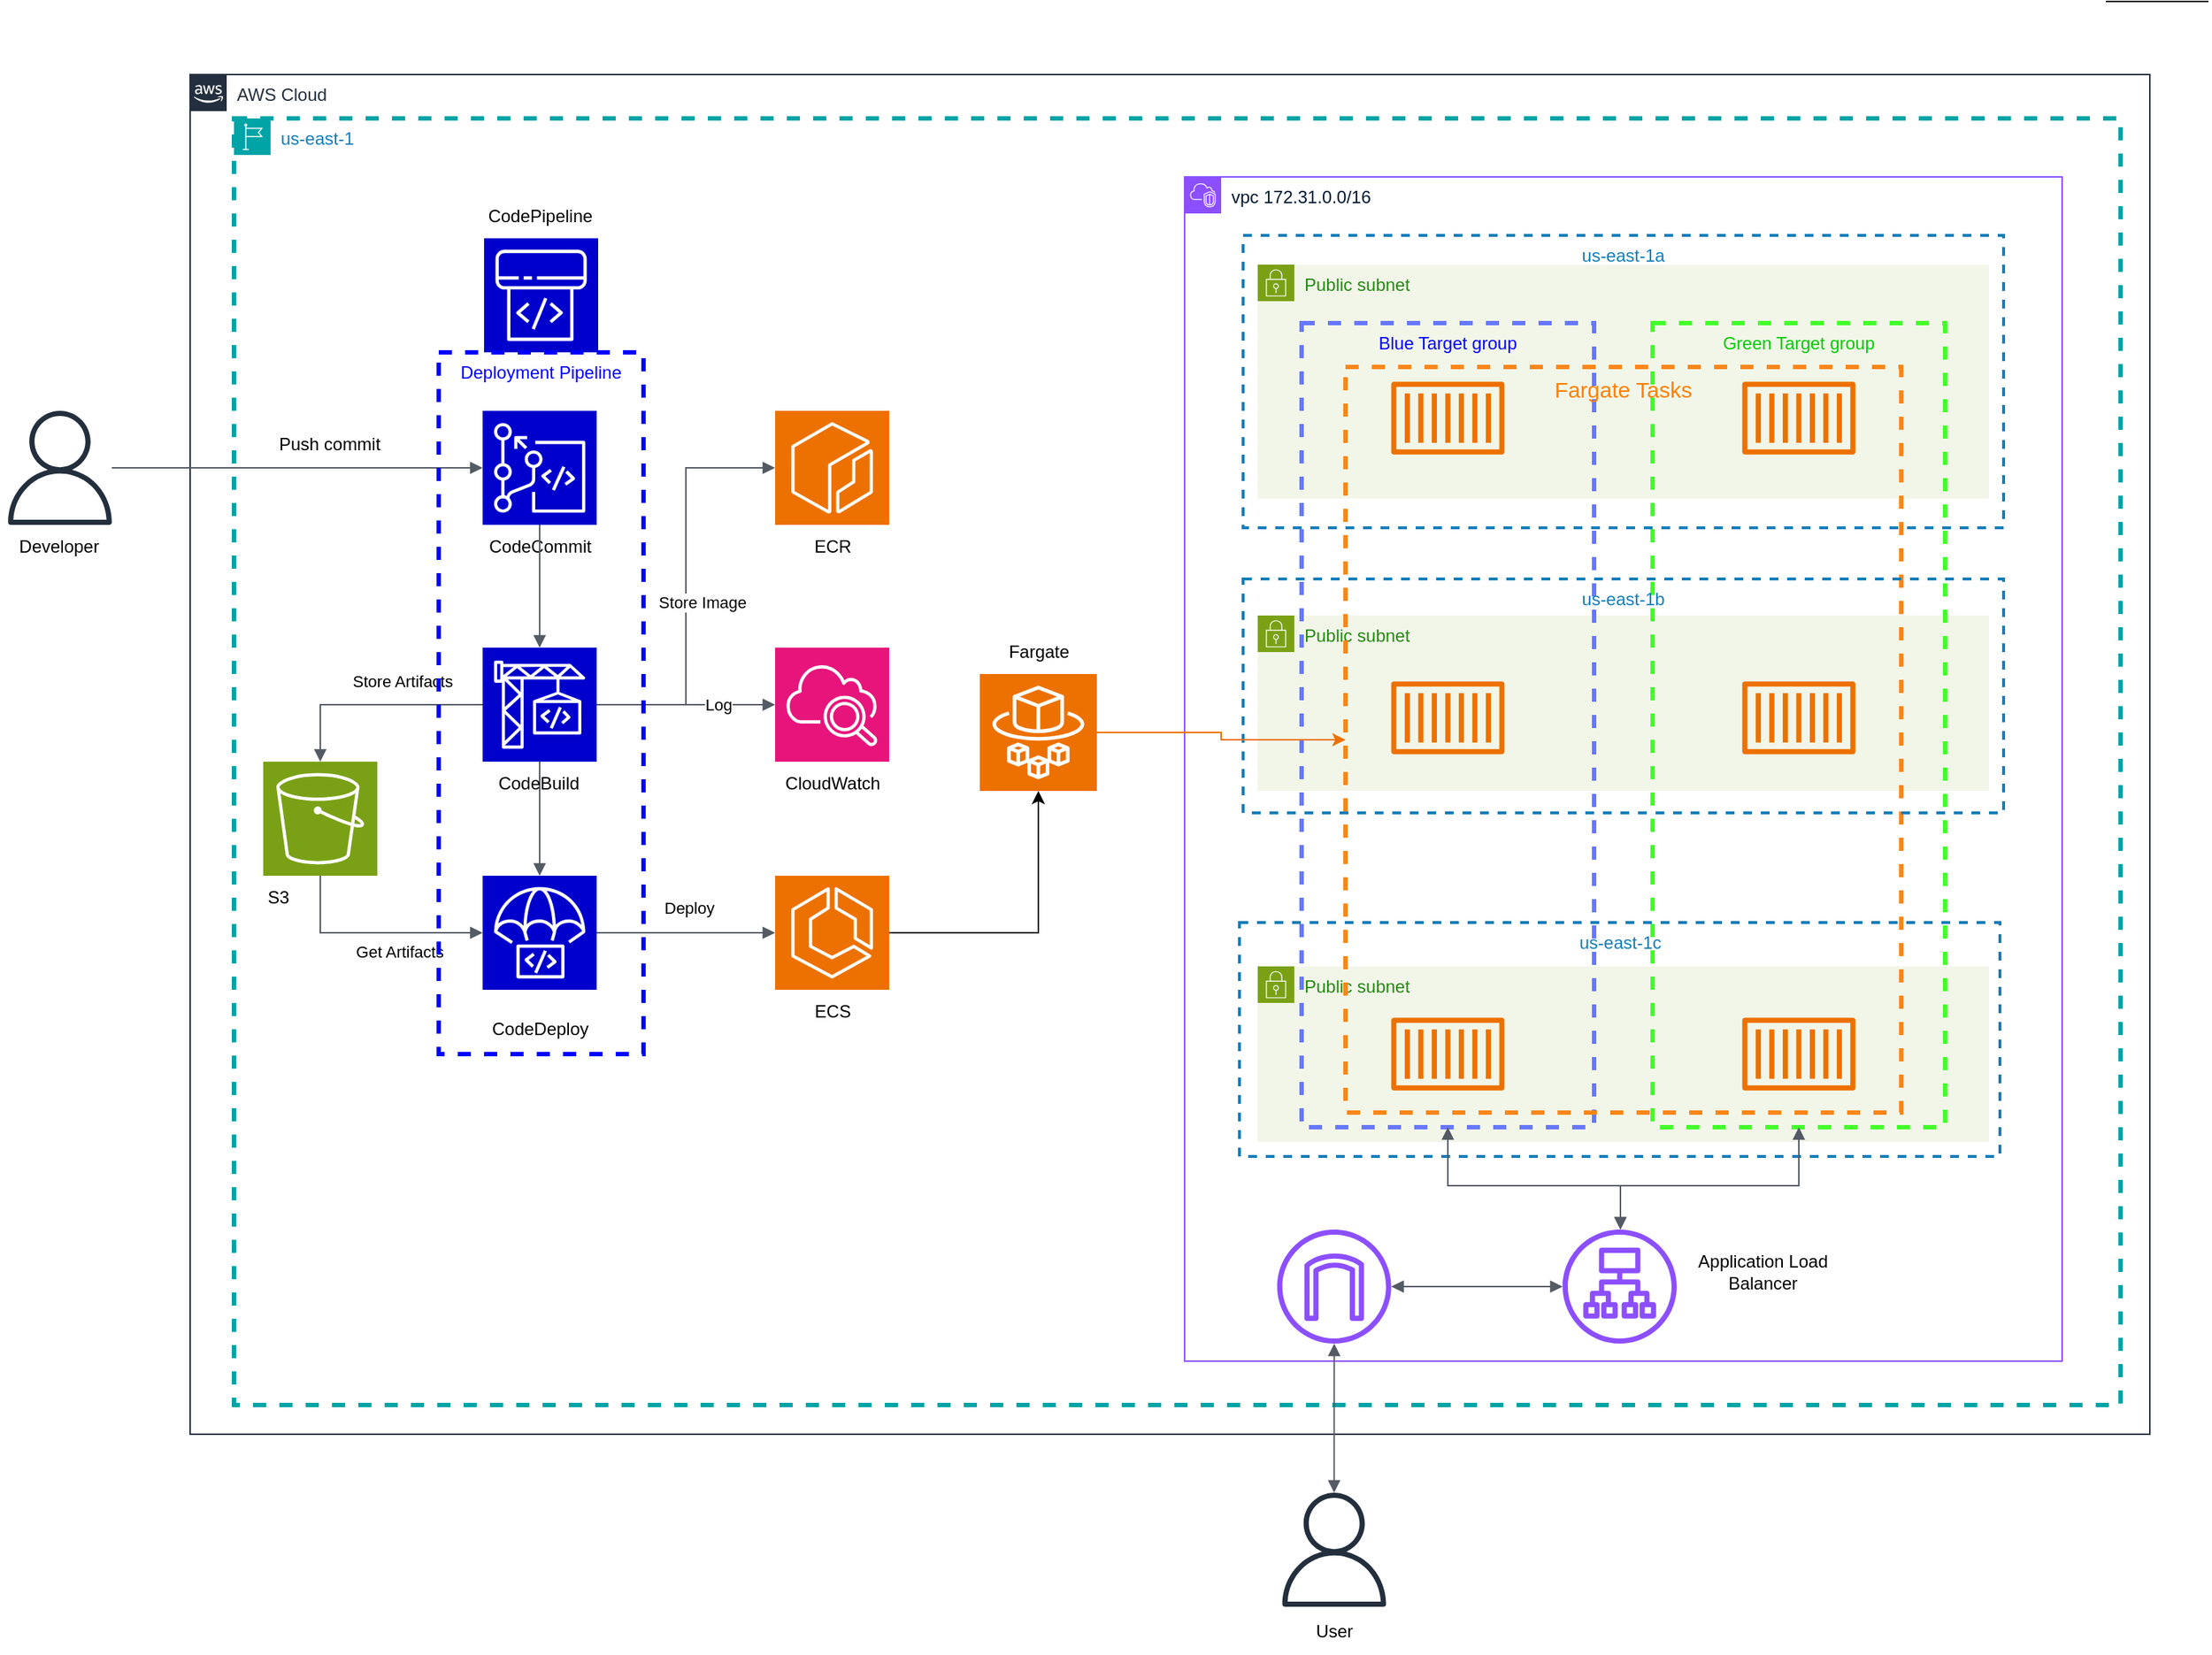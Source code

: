 <mxfile version="23.1.5" type="device">
  <diagram name="Page-1" id="e5MP3v1tcQqfkrlQCdR-">
    <mxGraphModel dx="1900" dy="-431" grid="1" gridSize="10" guides="1" tooltips="1" connect="1" arrows="1" fold="1" page="1" pageScale="1" pageWidth="850" pageHeight="1100" math="0" shadow="0">
      <root>
        <mxCell id="0" />
        <mxCell id="1" parent="0" />
        <mxCell id="_ywE8sGmRXG5GQr4Udn0-2" value="AWS Cloud" style="points=[[0,0],[0.25,0],[0.5,0],[0.75,0],[1,0],[1,0.25],[1,0.5],[1,0.75],[1,1],[0.75,1],[0.5,1],[0.25,1],[0,1],[0,0.75],[0,0.5],[0,0.25]];outlineConnect=0;gradientColor=none;html=1;whiteSpace=wrap;fontSize=12;fontStyle=0;container=0;pointerEvents=0;collapsible=0;recursiveResize=0;shape=mxgraph.aws4.group;grIcon=mxgraph.aws4.group_aws_cloud_alt;strokeColor=#232F3E;fillColor=none;verticalAlign=top;align=left;spacingLeft=30;fontColor=#232F3E;dashed=0;" parent="1" vertex="1">
          <mxGeometry x="100" y="1250" width="1340" height="930" as="geometry" />
        </mxCell>
        <mxCell id="_ywE8sGmRXG5GQr4Udn0-7" value="" style="sketch=0;outlineConnect=0;fontColor=#232F3E;gradientColor=none;fillColor=#232F3D;strokeColor=none;dashed=0;verticalLabelPosition=bottom;verticalAlign=top;align=center;html=1;fontSize=12;fontStyle=0;aspect=fixed;pointerEvents=1;shape=mxgraph.aws4.user;" parent="1" vertex="1">
          <mxGeometry x="843.29" y="2220" width="78" height="78" as="geometry" />
        </mxCell>
        <mxCell id="_ywE8sGmRXG5GQr4Udn0-28" value="" style="edgeStyle=orthogonalEdgeStyle;html=1;endArrow=block;elbow=vertical;startArrow=none;endFill=1;strokeColor=#545B64;rounded=0;entryX=0;entryY=0.5;entryDx=0;entryDy=0;entryPerimeter=0;" parent="1" source="_ywE8sGmRXG5GQr4Udn0-6" target="_ywE8sGmRXG5GQr4Udn0-10" edge="1">
          <mxGeometry width="100" relative="1" as="geometry">
            <mxPoint x="-40" y="1540" as="sourcePoint" />
            <mxPoint x="60" y="1540" as="targetPoint" />
          </mxGeometry>
        </mxCell>
        <mxCell id="_ywE8sGmRXG5GQr4Udn0-45" value="" style="group" parent="1" vertex="1" connectable="0">
          <mxGeometry x="-30" y="1480" width="80" height="108" as="geometry" />
        </mxCell>
        <mxCell id="_ywE8sGmRXG5GQr4Udn0-6" value="" style="sketch=0;outlineConnect=0;fontColor=#232F3E;gradientColor=none;fillColor=#232F3D;strokeColor=none;dashed=0;verticalLabelPosition=bottom;verticalAlign=top;align=center;html=1;fontSize=12;fontStyle=0;aspect=fixed;pointerEvents=1;shape=mxgraph.aws4.user;" parent="_ywE8sGmRXG5GQr4Udn0-45" vertex="1">
          <mxGeometry x="2" width="78" height="78" as="geometry" />
        </mxCell>
        <mxCell id="_ywE8sGmRXG5GQr4Udn0-18" value="Developer" style="text;html=1;align=center;verticalAlign=middle;resizable=0;points=[];autosize=1;strokeColor=none;fillColor=none;" parent="_ywE8sGmRXG5GQr4Udn0-45" vertex="1">
          <mxGeometry y="78" width="80" height="30" as="geometry" />
        </mxCell>
        <mxCell id="_ywE8sGmRXG5GQr4Udn0-53" value="User" style="text;html=1;align=center;verticalAlign=middle;resizable=0;points=[];autosize=1;strokeColor=none;fillColor=none;" parent="1" vertex="1">
          <mxGeometry x="857.29" y="2300" width="50" height="30" as="geometry" />
        </mxCell>
        <mxCell id="_ywE8sGmRXG5GQr4Udn0-3" value="us-east-1" style="points=[[0,0],[0.25,0],[0.5,0],[0.75,0],[1,0],[1,0.25],[1,0.5],[1,0.75],[1,1],[0.75,1],[0.5,1],[0.25,1],[0,1],[0,0.75],[0,0.5],[0,0.25]];outlineConnect=0;gradientColor=none;html=1;whiteSpace=wrap;fontSize=12;fontStyle=0;container=0;pointerEvents=0;collapsible=0;recursiveResize=0;shape=mxgraph.aws4.group;grIcon=mxgraph.aws4.group_region;strokeColor=#00A4A6;fillColor=none;verticalAlign=top;align=left;spacingLeft=30;fontColor=#147EBA;dashed=1;strokeWidth=3;" parent="1" vertex="1">
          <mxGeometry x="130" y="1280" width="1290" height="880" as="geometry" />
        </mxCell>
        <mxCell id="_ywE8sGmRXG5GQr4Udn0-8" value="" style="sketch=0;points=[[0,0,0],[0.25,0,0],[0.5,0,0],[0.75,0,0],[1,0,0],[0,1,0],[0.25,1,0],[0.5,1,0],[0.75,1,0],[1,1,0],[0,0.25,0],[0,0.5,0],[0,0.75,0],[1,0.25,0],[1,0.5,0],[1,0.75,0]];outlineConnect=0;fontColor=#232F3E;fillColor=#0000CC;strokeColor=#ffffff;dashed=0;verticalLabelPosition=bottom;verticalAlign=top;align=center;html=1;fontSize=12;fontStyle=0;aspect=fixed;shape=mxgraph.aws4.resourceIcon;resIcon=mxgraph.aws4.codebuild;" parent="1" vertex="1">
          <mxGeometry x="300" y="1642" width="78" height="78" as="geometry" />
        </mxCell>
        <mxCell id="_ywE8sGmRXG5GQr4Udn0-9" value="" style="sketch=0;points=[[0,0,0],[0.25,0,0],[0.5,0,0],[0.75,0,0],[1,0,0],[0,1,0],[0.25,1,0],[0.5,1,0],[0.75,1,0],[1,1,0],[0,0.25,0],[0,0.5,0],[0,0.75,0],[1,0.25,0],[1,0.5,0],[1,0.75,0]];outlineConnect=0;fontColor=#232F3E;fillColor=#0000CC;strokeColor=#ffffff;dashed=0;verticalLabelPosition=bottom;verticalAlign=top;align=center;html=1;fontSize=12;fontStyle=0;aspect=fixed;shape=mxgraph.aws4.resourceIcon;resIcon=mxgraph.aws4.codepipeline;" parent="1" vertex="1">
          <mxGeometry x="301" y="1362" width="78" height="78" as="geometry" />
        </mxCell>
        <mxCell id="_ywE8sGmRXG5GQr4Udn0-10" value="" style="sketch=0;points=[[0,0,0],[0.25,0,0],[0.5,0,0],[0.75,0,0],[1,0,0],[0,1,0],[0.25,1,0],[0.5,1,0],[0.75,1,0],[1,1,0],[0,0.25,0],[0,0.5,0],[0,0.75,0],[1,0.25,0],[1,0.5,0],[1,0.75,0]];outlineConnect=0;fontColor=#232F3E;fillColor=#0000CC;strokeColor=#ffffff;dashed=0;verticalLabelPosition=bottom;verticalAlign=top;align=center;html=1;fontSize=12;fontStyle=0;aspect=fixed;shape=mxgraph.aws4.resourceIcon;resIcon=mxgraph.aws4.codecommit;" parent="1" vertex="1">
          <mxGeometry x="300" y="1480" width="78" height="78" as="geometry" />
        </mxCell>
        <mxCell id="_ywE8sGmRXG5GQr4Udn0-11" value="" style="sketch=0;points=[[0,0,0],[0.25,0,0],[0.5,0,0],[0.75,0,0],[1,0,0],[0,1,0],[0.25,1,0],[0.5,1,0],[0.75,1,0],[1,1,0],[0,0.25,0],[0,0.5,0],[0,0.75,0],[1,0.25,0],[1,0.5,0],[1,0.75,0]];outlineConnect=0;fontColor=#232F3E;fillColor=#0000CC;strokeColor=#ffffff;dashed=0;verticalLabelPosition=bottom;verticalAlign=top;align=center;html=1;fontSize=12;fontStyle=0;aspect=fixed;shape=mxgraph.aws4.resourceIcon;resIcon=mxgraph.aws4.codedeploy;" parent="1" vertex="1">
          <mxGeometry x="300" y="1798" width="78" height="78" as="geometry" />
        </mxCell>
        <mxCell id="_ywE8sGmRXG5GQr4Udn0-13" value="" style="sketch=0;points=[[0,0,0],[0.25,0,0],[0.5,0,0],[0.75,0,0],[1,0,0],[0,1,0],[0.25,1,0],[0.5,1,0],[0.75,1,0],[1,1,0],[0,0.25,0],[0,0.5,0],[0,0.75,0],[1,0.25,0],[1,0.5,0],[1,0.75,0]];outlineConnect=0;fontColor=#232F3E;fillColor=#ED7100;strokeColor=#ffffff;dashed=0;verticalLabelPosition=bottom;verticalAlign=top;align=center;html=1;fontSize=12;fontStyle=0;aspect=fixed;shape=mxgraph.aws4.resourceIcon;resIcon=mxgraph.aws4.ecr;" parent="1" vertex="1">
          <mxGeometry x="500" y="1480" width="78" height="78" as="geometry" />
        </mxCell>
        <mxCell id="_ywE8sGmRXG5GQr4Udn0-14" value="" style="sketch=0;points=[[0,0,0],[0.25,0,0],[0.5,0,0],[0.75,0,0],[1,0,0],[0,1,0],[0.25,1,0],[0.5,1,0],[0.75,1,0],[1,1,0],[0,0.25,0],[0,0.5,0],[0,0.75,0],[1,0.25,0],[1,0.5,0],[1,0.75,0]];outlineConnect=0;fontColor=#232F3E;fillColor=#ED7100;strokeColor=#ffffff;dashed=0;verticalLabelPosition=bottom;verticalAlign=top;align=center;html=1;fontSize=12;fontStyle=0;aspect=fixed;shape=mxgraph.aws4.resourceIcon;resIcon=mxgraph.aws4.ecs;" parent="1" vertex="1">
          <mxGeometry x="500" y="1798" width="78" height="78" as="geometry" />
        </mxCell>
        <mxCell id="_ywE8sGmRXG5GQr4Udn0-16" value="" style="sketch=0;points=[[0,0,0],[0.25,0,0],[0.5,0,0],[0.75,0,0],[1,0,0],[0,1,0],[0.25,1,0],[0.5,1,0],[0.75,1,0],[1,1,0],[0,0.25,0],[0,0.5,0],[0,0.75,0],[1,0.25,0],[1,0.5,0],[1,0.75,0]];outlineConnect=0;fontColor=#232F3E;fillColor=#7AA116;strokeColor=#ffffff;dashed=0;verticalLabelPosition=bottom;verticalAlign=top;align=center;html=1;fontSize=12;fontStyle=0;aspect=fixed;shape=mxgraph.aws4.resourceIcon;resIcon=mxgraph.aws4.s3;" parent="1" vertex="1">
          <mxGeometry x="150" y="1720" width="78" height="78" as="geometry" />
        </mxCell>
        <mxCell id="_ywE8sGmRXG5GQr4Udn0-17" value="" style="sketch=0;points=[[0,0,0],[0.25,0,0],[0.5,0,0],[0.75,0,0],[1,0,0],[0,1,0],[0.25,1,0],[0.5,1,0],[0.75,1,0],[1,1,0],[0,0.25,0],[0,0.5,0],[0,0.75,0],[1,0.25,0],[1,0.5,0],[1,0.75,0]];points=[[0,0,0],[0.25,0,0],[0.5,0,0],[0.75,0,0],[1,0,0],[0,1,0],[0.25,1,0],[0.5,1,0],[0.75,1,0],[1,1,0],[0,0.25,0],[0,0.5,0],[0,0.75,0],[1,0.25,0],[1,0.5,0],[1,0.75,0]];outlineConnect=0;fontColor=#232F3E;fillColor=#E7157B;strokeColor=#ffffff;dashed=0;verticalLabelPosition=bottom;verticalAlign=top;align=center;html=1;fontSize=12;fontStyle=0;aspect=fixed;shape=mxgraph.aws4.resourceIcon;resIcon=mxgraph.aws4.cloudwatch_2;" parent="1" vertex="1">
          <mxGeometry x="500" y="1642" width="78" height="78" as="geometry" />
        </mxCell>
        <mxCell id="_ywE8sGmRXG5GQr4Udn0-19" value="CodeCommit" style="text;html=1;align=center;verticalAlign=middle;resizable=0;points=[];autosize=1;strokeColor=none;fillColor=none;" parent="1" vertex="1">
          <mxGeometry x="294" y="1558" width="90" height="30" as="geometry" />
        </mxCell>
        <mxCell id="_ywE8sGmRXG5GQr4Udn0-22" value="CodeDeploy" style="text;html=1;align=center;verticalAlign=middle;resizable=0;points=[];autosize=1;strokeColor=none;fillColor=none;" parent="1" vertex="1">
          <mxGeometry x="294" y="1888" width="90" height="30" as="geometry" />
        </mxCell>
        <mxCell id="_ywE8sGmRXG5GQr4Udn0-24" value="ECS" style="text;html=1;align=center;verticalAlign=middle;resizable=0;points=[];autosize=1;strokeColor=none;fillColor=none;" parent="1" vertex="1">
          <mxGeometry x="514" y="1876" width="50" height="30" as="geometry" />
        </mxCell>
        <mxCell id="_ywE8sGmRXG5GQr4Udn0-26" value="CloudWatch" style="text;html=1;align=center;verticalAlign=middle;resizable=0;points=[];autosize=1;strokeColor=none;fillColor=none;" parent="1" vertex="1">
          <mxGeometry x="494" y="1720" width="90" height="30" as="geometry" />
        </mxCell>
        <mxCell id="_ywE8sGmRXG5GQr4Udn0-25" value="ECR" style="text;html=1;align=center;verticalAlign=middle;resizable=0;points=[];autosize=1;strokeColor=none;fillColor=none;" parent="1" vertex="1">
          <mxGeometry x="514" y="1558" width="50" height="30" as="geometry" />
        </mxCell>
        <mxCell id="_ywE8sGmRXG5GQr4Udn0-27" value="" style="sketch=0;points=[[0,0,0],[0.25,0,0],[0.5,0,0],[0.75,0,0],[1,0,0],[0,1,0],[0.25,1,0],[0.5,1,0],[0.75,1,0],[1,1,0],[0,0.25,0],[0,0.5,0],[0,0.75,0],[1,0.25,0],[1,0.5,0],[1,0.75,0]];outlineConnect=0;fontColor=#232F3E;fillColor=#ED7100;strokeColor=#ffffff;dashed=0;verticalLabelPosition=bottom;verticalAlign=top;align=center;html=1;fontSize=12;fontStyle=0;aspect=fixed;shape=mxgraph.aws4.resourceIcon;resIcon=mxgraph.aws4.fargate;" parent="1" vertex="1">
          <mxGeometry x="640" y="1660" width="80" height="80" as="geometry" />
        </mxCell>
        <mxCell id="_ywE8sGmRXG5GQr4Udn0-20" value="CodePipeline" style="text;html=1;align=center;verticalAlign=middle;resizable=0;points=[];autosize=1;strokeColor=none;fillColor=none;" parent="1" vertex="1">
          <mxGeometry x="294" y="1332" width="90" height="30" as="geometry" />
        </mxCell>
        <mxCell id="_ywE8sGmRXG5GQr4Udn0-32" value="" style="edgeStyle=orthogonalEdgeStyle;html=1;endArrow=block;elbow=vertical;startArrow=none;endFill=1;strokeColor=#545B64;rounded=0;exitX=1;exitY=0.5;exitDx=0;exitDy=0;exitPerimeter=0;entryX=0;entryY=0.5;entryDx=0;entryDy=0;entryPerimeter=0;" parent="1" source="_ywE8sGmRXG5GQr4Udn0-8" target="_ywE8sGmRXG5GQr4Udn0-13" edge="1">
          <mxGeometry width="100" relative="1" as="geometry">
            <mxPoint x="410" y="1380" as="sourcePoint" />
            <mxPoint x="510" y="1380" as="targetPoint" />
          </mxGeometry>
        </mxCell>
        <mxCell id="_ywE8sGmRXG5GQr4Udn0-33" value="Store Image" style="edgeLabel;html=1;align=center;verticalAlign=middle;resizable=0;points=[];" parent="_ywE8sGmRXG5GQr4Udn0-32" vertex="1" connectable="0">
          <mxGeometry x="-0.067" y="3" relative="1" as="geometry">
            <mxPoint x="14" y="1" as="offset" />
          </mxGeometry>
        </mxCell>
        <mxCell id="_ywE8sGmRXG5GQr4Udn0-34" value="" style="edgeStyle=orthogonalEdgeStyle;html=1;endArrow=block;elbow=vertical;startArrow=none;endFill=1;strokeColor=#545B64;rounded=0;exitX=1;exitY=0.5;exitDx=0;exitDy=0;exitPerimeter=0;entryX=0;entryY=0.5;entryDx=0;entryDy=0;entryPerimeter=0;" parent="1" source="_ywE8sGmRXG5GQr4Udn0-8" target="_ywE8sGmRXG5GQr4Udn0-17" edge="1">
          <mxGeometry width="100" relative="1" as="geometry">
            <mxPoint x="510" y="1610" as="sourcePoint" />
            <mxPoint x="610" y="1610" as="targetPoint" />
          </mxGeometry>
        </mxCell>
        <mxCell id="_ywE8sGmRXG5GQr4Udn0-35" value="Log" style="edgeLabel;html=1;align=center;verticalAlign=middle;resizable=0;points=[];" parent="_ywE8sGmRXG5GQr4Udn0-34" vertex="1" connectable="0">
          <mxGeometry x="0.185" relative="1" as="geometry">
            <mxPoint x="10" as="offset" />
          </mxGeometry>
        </mxCell>
        <mxCell id="_ywE8sGmRXG5GQr4Udn0-36" value="" style="edgeStyle=orthogonalEdgeStyle;html=1;endArrow=block;elbow=vertical;startArrow=none;endFill=1;strokeColor=#545B64;rounded=0;exitX=0.5;exitY=1;exitDx=0;exitDy=0;exitPerimeter=0;entryX=0.5;entryY=0;entryDx=0;entryDy=0;entryPerimeter=0;" parent="1" source="_ywE8sGmRXG5GQr4Udn0-10" target="_ywE8sGmRXG5GQr4Udn0-8" edge="1">
          <mxGeometry width="100" relative="1" as="geometry">
            <mxPoint x="-140" y="1640" as="sourcePoint" />
            <mxPoint x="-40" y="1640" as="targetPoint" />
          </mxGeometry>
        </mxCell>
        <mxCell id="_ywE8sGmRXG5GQr4Udn0-37" value="" style="edgeStyle=orthogonalEdgeStyle;html=1;endArrow=none;elbow=vertical;startArrow=block;startFill=1;strokeColor=#545B64;rounded=0;entryX=0.5;entryY=1;entryDx=0;entryDy=0;entryPerimeter=0;exitX=0.5;exitY=0;exitDx=0;exitDy=0;exitPerimeter=0;" parent="1" source="_ywE8sGmRXG5GQr4Udn0-11" target="_ywE8sGmRXG5GQr4Udn0-8" edge="1">
          <mxGeometry width="100" relative="1" as="geometry">
            <mxPoint x="-100" y="1680" as="sourcePoint" />
            <mxPoint y="1680" as="targetPoint" />
          </mxGeometry>
        </mxCell>
        <mxCell id="_ywE8sGmRXG5GQr4Udn0-38" value="" style="edgeStyle=orthogonalEdgeStyle;html=1;endArrow=none;elbow=vertical;startArrow=block;startFill=1;strokeColor=#545B64;rounded=0;entryX=0;entryY=0.5;entryDx=0;entryDy=0;entryPerimeter=0;exitX=0.5;exitY=0;exitDx=0;exitDy=0;exitPerimeter=0;" parent="1" source="_ywE8sGmRXG5GQr4Udn0-16" target="_ywE8sGmRXG5GQr4Udn0-8" edge="1">
          <mxGeometry width="100" relative="1" as="geometry">
            <mxPoint x="-150" y="1680" as="sourcePoint" />
            <mxPoint x="-50" y="1680" as="targetPoint" />
          </mxGeometry>
        </mxCell>
        <mxCell id="_ywE8sGmRXG5GQr4Udn0-40" value="Store Artifacts" style="edgeLabel;html=1;align=center;verticalAlign=middle;resizable=0;points=[];" parent="_ywE8sGmRXG5GQr4Udn0-38" vertex="1" connectable="0">
          <mxGeometry x="0.114" y="3" relative="1" as="geometry">
            <mxPoint x="11" y="-13" as="offset" />
          </mxGeometry>
        </mxCell>
        <mxCell id="_ywE8sGmRXG5GQr4Udn0-39" value="" style="edgeStyle=orthogonalEdgeStyle;html=1;endArrow=block;elbow=vertical;startArrow=none;endFill=1;strokeColor=#545B64;rounded=0;exitX=0.5;exitY=1;exitDx=0;exitDy=0;exitPerimeter=0;entryX=0;entryY=0.5;entryDx=0;entryDy=0;entryPerimeter=0;" parent="1" source="_ywE8sGmRXG5GQr4Udn0-16" target="_ywE8sGmRXG5GQr4Udn0-11" edge="1">
          <mxGeometry width="100" relative="1" as="geometry">
            <mxPoint x="120" y="1940" as="sourcePoint" />
            <mxPoint x="220" y="1940" as="targetPoint" />
          </mxGeometry>
        </mxCell>
        <mxCell id="_ywE8sGmRXG5GQr4Udn0-41" value="Get Artifacts" style="edgeLabel;html=1;align=center;verticalAlign=middle;resizable=0;points=[];" parent="_ywE8sGmRXG5GQr4Udn0-39" vertex="1" connectable="0">
          <mxGeometry x="0.349" relative="1" as="geometry">
            <mxPoint x="-8" y="13" as="offset" />
          </mxGeometry>
        </mxCell>
        <mxCell id="_ywE8sGmRXG5GQr4Udn0-21" value="S3" style="text;html=1;align=center;verticalAlign=middle;resizable=0;points=[];autosize=1;strokeColor=none;fillColor=none;" parent="1" vertex="1">
          <mxGeometry x="140" y="1798" width="40" height="30" as="geometry" />
        </mxCell>
        <mxCell id="_ywE8sGmRXG5GQr4Udn0-42" value="" style="edgeStyle=orthogonalEdgeStyle;html=1;endArrow=block;elbow=vertical;startArrow=none;endFill=1;strokeColor=#545B64;rounded=0;exitX=1;exitY=0.5;exitDx=0;exitDy=0;exitPerimeter=0;entryX=0;entryY=0.5;entryDx=0;entryDy=0;entryPerimeter=0;" parent="1" source="_ywE8sGmRXG5GQr4Udn0-11" target="_ywE8sGmRXG5GQr4Udn0-14" edge="1">
          <mxGeometry width="100" relative="1" as="geometry">
            <mxPoint x="378" y="597" as="sourcePoint" />
            <mxPoint x="460" y="1837" as="targetPoint" />
          </mxGeometry>
        </mxCell>
        <mxCell id="_ywE8sGmRXG5GQr4Udn0-43" value="Deploy" style="edgeLabel;html=1;align=center;verticalAlign=middle;resizable=0;points=[];" parent="_ywE8sGmRXG5GQr4Udn0-42" vertex="1" connectable="0">
          <mxGeometry x="-0.123" y="-1" relative="1" as="geometry">
            <mxPoint x="9" y="-18" as="offset" />
          </mxGeometry>
        </mxCell>
        <mxCell id="_ywE8sGmRXG5GQr4Udn0-44" value="&lt;font color=&quot;#0000ff&quot;&gt;Deployment Pipeline&lt;/font&gt;" style="fillColor=none;strokeColor=#0000FF;dashed=1;verticalAlign=top;fontStyle=0;fontColor=#5A6C86;whiteSpace=wrap;html=1;strokeWidth=3;" parent="1" vertex="1">
          <mxGeometry x="270" y="1440" width="140" height="480" as="geometry" />
        </mxCell>
        <mxCell id="_ywE8sGmRXG5GQr4Udn0-29" value="Push commit" style="text;html=1;align=center;verticalAlign=middle;resizable=0;points=[];autosize=1;strokeColor=none;fillColor=none;" parent="1" vertex="1">
          <mxGeometry x="150" y="1488" width="90" height="30" as="geometry" />
        </mxCell>
        <mxCell id="_ywE8sGmRXG5GQr4Udn0-23" value="CodeBuild" style="text;html=1;align=center;verticalAlign=middle;resizable=0;points=[];autosize=1;strokeColor=none;fillColor=none;" parent="1" vertex="1">
          <mxGeometry x="298" y="1720" width="80" height="30" as="geometry" />
        </mxCell>
        <mxCell id="_ywE8sGmRXG5GQr4Udn0-70" style="edgeStyle=orthogonalEdgeStyle;rounded=0;orthogonalLoop=1;jettySize=auto;html=1;entryX=0.5;entryY=1;entryDx=0;entryDy=0;entryPerimeter=0;" parent="1" source="_ywE8sGmRXG5GQr4Udn0-14" target="_ywE8sGmRXG5GQr4Udn0-27" edge="1">
          <mxGeometry relative="1" as="geometry" />
        </mxCell>
        <mxCell id="_ywE8sGmRXG5GQr4Udn0-73" value="Fargate" style="text;html=1;align=center;verticalAlign=middle;resizable=0;points=[];autosize=1;strokeColor=none;fillColor=none;" parent="1" vertex="1">
          <mxGeometry x="650" y="1630" width="60" height="30" as="geometry" />
        </mxCell>
        <mxCell id="_ywE8sGmRXG5GQr4Udn0-4" value="&lt;font color=&quot;#001933&quot;&gt;vpc&amp;nbsp;172.31.0.0/16&lt;/font&gt;" style="points=[[0,0],[0.25,0],[0.5,0],[0.75,0],[1,0],[1,0.25],[1,0.5],[1,0.75],[1,1],[0.75,1],[0.5,1],[0.25,1],[0,1],[0,0.75],[0,0.5],[0,0.25]];outlineConnect=0;gradientColor=none;html=1;whiteSpace=wrap;fontSize=12;fontStyle=0;container=0;pointerEvents=0;collapsible=0;recursiveResize=0;shape=mxgraph.aws4.group;grIcon=mxgraph.aws4.group_vpc2;strokeColor=#8C4FFF;fillColor=none;verticalAlign=top;align=left;spacingLeft=30;fontColor=#AAB7B8;dashed=0;" parent="1" vertex="1">
          <mxGeometry x="780" y="1320" width="600" height="810" as="geometry" />
        </mxCell>
        <mxCell id="_ywE8sGmRXG5GQr4Udn0-57" value="us-east-1a" style="fillColor=none;strokeColor=#147EBA;dashed=1;verticalAlign=top;fontStyle=0;fontColor=#147EBA;whiteSpace=wrap;html=1;strokeWidth=2;" parent="1" vertex="1">
          <mxGeometry x="820" y="1360" width="520" height="200" as="geometry" />
        </mxCell>
        <mxCell id="_ywE8sGmRXG5GQr4Udn0-58" value="Public subnet" style="points=[[0,0],[0.25,0],[0.5,0],[0.75,0],[1,0],[1,0.25],[1,0.5],[1,0.75],[1,1],[0.75,1],[0.5,1],[0.25,1],[0,1],[0,0.75],[0,0.5],[0,0.25]];outlineConnect=0;gradientColor=none;html=1;whiteSpace=wrap;fontSize=12;fontStyle=0;container=1;pointerEvents=0;collapsible=0;recursiveResize=0;shape=mxgraph.aws4.group;grIcon=mxgraph.aws4.group_security_group;grStroke=0;strokeColor=#7AA116;fillColor=#F2F6E8;verticalAlign=top;align=left;spacingLeft=30;fontColor=#248814;dashed=0;" parent="1" vertex="1">
          <mxGeometry x="830" y="1380" width="500" height="160" as="geometry" />
        </mxCell>
        <mxCell id="_ywE8sGmRXG5GQr4Udn0-59" value="Public subnet" style="points=[[0,0],[0.25,0],[0.5,0],[0.75,0],[1,0],[1,0.25],[1,0.5],[1,0.75],[1,1],[0.75,1],[0.5,1],[0.25,1],[0,1],[0,0.75],[0,0.5],[0,0.25]];outlineConnect=0;gradientColor=none;html=1;whiteSpace=wrap;fontSize=12;fontStyle=0;container=1;pointerEvents=0;collapsible=0;recursiveResize=0;shape=mxgraph.aws4.group;grIcon=mxgraph.aws4.group_security_group;grStroke=0;strokeColor=#7AA116;fillColor=#F2F6E8;verticalAlign=top;align=left;spacingLeft=30;fontColor=#248814;dashed=0;" parent="1" vertex="1">
          <mxGeometry x="830" y="1620" width="500" height="120" as="geometry" />
        </mxCell>
        <mxCell id="_ywE8sGmRXG5GQr4Udn0-61" value="Public subnet" style="points=[[0,0],[0.25,0],[0.5,0],[0.75,0],[1,0],[1,0.25],[1,0.5],[1,0.75],[1,1],[0.75,1],[0.5,1],[0.25,1],[0,1],[0,0.75],[0,0.5],[0,0.25]];outlineConnect=0;gradientColor=none;html=1;whiteSpace=wrap;fontSize=12;fontStyle=0;container=1;pointerEvents=0;collapsible=0;recursiveResize=0;shape=mxgraph.aws4.group;grIcon=mxgraph.aws4.group_security_group;grStroke=0;strokeColor=#7AA116;fillColor=#F2F6E8;verticalAlign=top;align=left;spacingLeft=30;fontColor=#248814;dashed=0;" parent="1" vertex="1">
          <mxGeometry x="830" y="1860" width="500" height="120" as="geometry" />
        </mxCell>
        <mxCell id="_ywE8sGmRXG5GQr4Udn0-62" value="&lt;font color=&quot;#0000ff&quot;&gt;Blue Target group&lt;/font&gt;" style="fillColor=none;strokeColor=#6678ff;dashed=1;verticalAlign=top;fontStyle=0;fontColor=#232F3D;whiteSpace=wrap;html=1;gradientColor=default;strokeWidth=3;" parent="1" vertex="1">
          <mxGeometry x="860" y="1420" width="200" height="550" as="geometry" />
        </mxCell>
        <mxCell id="_ywE8sGmRXG5GQr4Udn0-63" value="&lt;font color=&quot;#00cc00&quot;&gt;Green Target group&lt;/font&gt;" style="fillColor=none;strokeColor=#42ff29;dashed=1;verticalAlign=top;fontStyle=0;fontColor=#232F3D;whiteSpace=wrap;html=1;gradientColor=default;strokeWidth=3;" parent="1" vertex="1">
          <mxGeometry x="1100" y="1420" width="200" height="550" as="geometry" />
        </mxCell>
        <mxCell id="_ywE8sGmRXG5GQr4Udn0-64" value="" style="sketch=0;outlineConnect=0;fontColor=#232F3E;gradientColor=none;fillColor=#ED7100;strokeColor=none;dashed=0;verticalLabelPosition=bottom;verticalAlign=top;align=center;html=1;fontSize=12;fontStyle=0;aspect=fixed;pointerEvents=1;shape=mxgraph.aws4.container_1;" parent="1" vertex="1">
          <mxGeometry x="921.29" y="1460" width="77.42" height="50" as="geometry" />
        </mxCell>
        <mxCell id="_ywE8sGmRXG5GQr4Udn0-65" value="" style="sketch=0;outlineConnect=0;fontColor=#232F3E;gradientColor=none;fillColor=#ED7100;strokeColor=none;dashed=0;verticalLabelPosition=bottom;verticalAlign=top;align=center;html=1;fontSize=12;fontStyle=0;aspect=fixed;pointerEvents=1;shape=mxgraph.aws4.container_1;" parent="1" vertex="1">
          <mxGeometry x="1161.29" y="1460" width="77.42" height="50" as="geometry" />
        </mxCell>
        <mxCell id="_ywE8sGmRXG5GQr4Udn0-66" value="" style="sketch=0;outlineConnect=0;fontColor=#232F3E;gradientColor=none;fillColor=#ED7100;strokeColor=none;dashed=0;verticalLabelPosition=bottom;verticalAlign=top;align=center;html=1;fontSize=12;fontStyle=0;aspect=fixed;pointerEvents=1;shape=mxgraph.aws4.container_1;" parent="1" vertex="1">
          <mxGeometry x="921.29" y="1665" width="77.42" height="50" as="geometry" />
        </mxCell>
        <mxCell id="_ywE8sGmRXG5GQr4Udn0-67" value="" style="sketch=0;outlineConnect=0;fontColor=#232F3E;gradientColor=none;fillColor=#ED7100;strokeColor=none;dashed=0;verticalLabelPosition=bottom;verticalAlign=top;align=center;html=1;fontSize=12;fontStyle=0;aspect=fixed;pointerEvents=1;shape=mxgraph.aws4.container_1;" parent="1" vertex="1">
          <mxGeometry x="921.29" y="1895" width="77.42" height="50" as="geometry" />
        </mxCell>
        <mxCell id="_ywE8sGmRXG5GQr4Udn0-68" value="" style="sketch=0;outlineConnect=0;fontColor=#232F3E;gradientColor=none;fillColor=#ED7100;strokeColor=none;dashed=0;verticalLabelPosition=bottom;verticalAlign=top;align=center;html=1;fontSize=12;fontStyle=0;aspect=fixed;pointerEvents=1;shape=mxgraph.aws4.container_1;" parent="1" vertex="1">
          <mxGeometry x="1161.29" y="1665" width="77.42" height="50" as="geometry" />
        </mxCell>
        <mxCell id="_ywE8sGmRXG5GQr4Udn0-69" value="" style="sketch=0;outlineConnect=0;fontColor=#232F3E;gradientColor=none;fillColor=#ED7100;strokeColor=none;dashed=0;verticalLabelPosition=bottom;verticalAlign=top;align=center;html=1;fontSize=12;fontStyle=0;aspect=fixed;pointerEvents=1;shape=mxgraph.aws4.container_1;" parent="1" vertex="1">
          <mxGeometry x="1161.29" y="1895" width="77.42" height="50" as="geometry" />
        </mxCell>
        <mxCell id="_ywE8sGmRXG5GQr4Udn0-71" value="&lt;font style=&quot;font-size: 15px;&quot; color=&quot;#ff8000&quot;&gt;Fargate Tasks&lt;/font&gt;" style="fillColor=none;strokeColor=#fb8618;dashed=1;verticalAlign=top;fontStyle=0;fontColor=#5A6C86;whiteSpace=wrap;html=1;strokeWidth=3;" parent="1" vertex="1">
          <mxGeometry x="890" y="1450" width="380" height="510" as="geometry" />
        </mxCell>
        <mxCell id="_ywE8sGmRXG5GQr4Udn0-52" value="" style="sketch=0;outlineConnect=0;fontColor=#232F3E;gradientColor=none;fillColor=#8C4FFF;strokeColor=none;dashed=0;verticalLabelPosition=bottom;verticalAlign=top;align=center;html=1;fontSize=12;fontStyle=0;aspect=fixed;pointerEvents=1;shape=mxgraph.aws4.internet_gateway;" parent="1" vertex="1">
          <mxGeometry x="843.29" y="2040" width="78" height="78" as="geometry" />
        </mxCell>
        <mxCell id="_ywE8sGmRXG5GQr4Udn0-54" value="us-east-1b" style="fillColor=none;strokeColor=#147EBA;dashed=1;verticalAlign=top;fontStyle=0;fontColor=#147EBA;whiteSpace=wrap;html=1;strokeWidth=2;" parent="1" vertex="1">
          <mxGeometry x="820" y="1595" width="520" height="160" as="geometry" />
        </mxCell>
        <mxCell id="_ywE8sGmRXG5GQr4Udn0-55" value="us-east-1c" style="fillColor=none;strokeColor=#147EBA;dashed=1;verticalAlign=top;fontStyle=0;fontColor=#147EBA;whiteSpace=wrap;html=1;strokeWidth=2;" parent="1" vertex="1">
          <mxGeometry x="817.5" y="1830" width="520" height="160" as="geometry" />
        </mxCell>
        <mxCell id="_ywE8sGmRXG5GQr4Udn0-82" value="Application Load&lt;br&gt;Balancer" style="text;html=1;align=center;verticalAlign=middle;resizable=0;points=[];autosize=1;strokeColor=none;fillColor=none;" parent="1" vertex="1">
          <mxGeometry x="1120" y="2049" width="110" height="40" as="geometry" />
        </mxCell>
        <mxCell id="_ywE8sGmRXG5GQr4Udn0-51" value="" style="sketch=0;outlineConnect=0;fontColor=#232F3E;gradientColor=none;fillColor=#8C4FFF;strokeColor=none;dashed=0;verticalLabelPosition=bottom;verticalAlign=top;align=center;html=1;fontSize=12;fontStyle=0;aspect=fixed;pointerEvents=1;shape=mxgraph.aws4.application_load_balancer;" parent="1" vertex="1">
          <mxGeometry x="1038.5" y="2040" width="78" height="78" as="geometry" />
        </mxCell>
        <mxCell id="L810NW4hUjRYjr-CqX88-3" value="" style="edgeStyle=orthogonalEdgeStyle;html=1;endArrow=block;elbow=vertical;startArrow=block;startFill=1;endFill=1;strokeColor=#545B64;rounded=0;" parent="1" source="_ywE8sGmRXG5GQr4Udn0-63" target="_ywE8sGmRXG5GQr4Udn0-51" edge="1">
          <mxGeometry width="100" relative="1" as="geometry">
            <mxPoint x="1640" y="2100" as="sourcePoint" />
            <mxPoint x="490" y="2280" as="targetPoint" />
            <Array as="points">
              <mxPoint x="1200" y="2010" />
              <mxPoint x="1078" y="2010" />
            </Array>
          </mxGeometry>
        </mxCell>
        <mxCell id="L810NW4hUjRYjr-CqX88-4" value="" style="edgeStyle=orthogonalEdgeStyle;html=1;endArrow=block;elbow=vertical;startArrow=block;startFill=1;endFill=1;strokeColor=#545B64;rounded=0;" parent="1" source="_ywE8sGmRXG5GQr4Udn0-62" target="_ywE8sGmRXG5GQr4Udn0-51" edge="1">
          <mxGeometry width="100" relative="1" as="geometry">
            <mxPoint x="700" y="2290" as="sourcePoint" />
            <mxPoint x="800" y="2290" as="targetPoint" />
            <Array as="points">
              <mxPoint x="960" y="2010" />
              <mxPoint x="1078" y="2010" />
            </Array>
          </mxGeometry>
        </mxCell>
        <mxCell id="L810NW4hUjRYjr-CqX88-5" value="" style="edgeStyle=orthogonalEdgeStyle;html=1;endArrow=block;elbow=vertical;startArrow=block;startFill=1;endFill=1;strokeColor=#545B64;rounded=0;" parent="1" source="_ywE8sGmRXG5GQr4Udn0-52" target="_ywE8sGmRXG5GQr4Udn0-51" edge="1">
          <mxGeometry width="100" relative="1" as="geometry">
            <mxPoint x="1110" y="2320" as="sourcePoint" />
            <mxPoint x="1210" y="2320" as="targetPoint" />
          </mxGeometry>
        </mxCell>
        <mxCell id="L810NW4hUjRYjr-CqX88-6" value="" style="edgeStyle=orthogonalEdgeStyle;html=1;endArrow=block;elbow=vertical;startArrow=block;startFill=1;endFill=1;strokeColor=#545B64;rounded=0;" parent="1" source="_ywE8sGmRXG5GQr4Udn0-7" target="_ywE8sGmRXG5GQr4Udn0-52" edge="1">
          <mxGeometry width="100" relative="1" as="geometry">
            <mxPoint x="640" y="2280" as="sourcePoint" />
            <mxPoint x="740" y="2280" as="targetPoint" />
          </mxGeometry>
        </mxCell>
        <mxCell id="L810NW4hUjRYjr-CqX88-7" style="edgeStyle=orthogonalEdgeStyle;rounded=0;orthogonalLoop=1;jettySize=auto;html=1;strokeColor=#ed7100;exitX=1;exitY=0.5;exitDx=0;exitDy=0;exitPerimeter=0;" parent="1" source="_ywE8sGmRXG5GQr4Udn0-27" target="_ywE8sGmRXG5GQr4Udn0-71" edge="1">
          <mxGeometry relative="1" as="geometry">
            <mxPoint x="1640" y="1670" as="sourcePoint" />
            <mxPoint x="1550" y="1730" as="targetPoint" />
          </mxGeometry>
        </mxCell>
        <mxCell id="wDm-2wXrq-0tG4cOfVoo-1" value="" style="endArrow=none;html=1;rounded=0;" parent="1" edge="1">
          <mxGeometry width="50" height="50" relative="1" as="geometry">
            <mxPoint x="1410" y="1200" as="sourcePoint" />
            <mxPoint x="1480" y="1200" as="targetPoint" />
          </mxGeometry>
        </mxCell>
      </root>
    </mxGraphModel>
  </diagram>
</mxfile>
